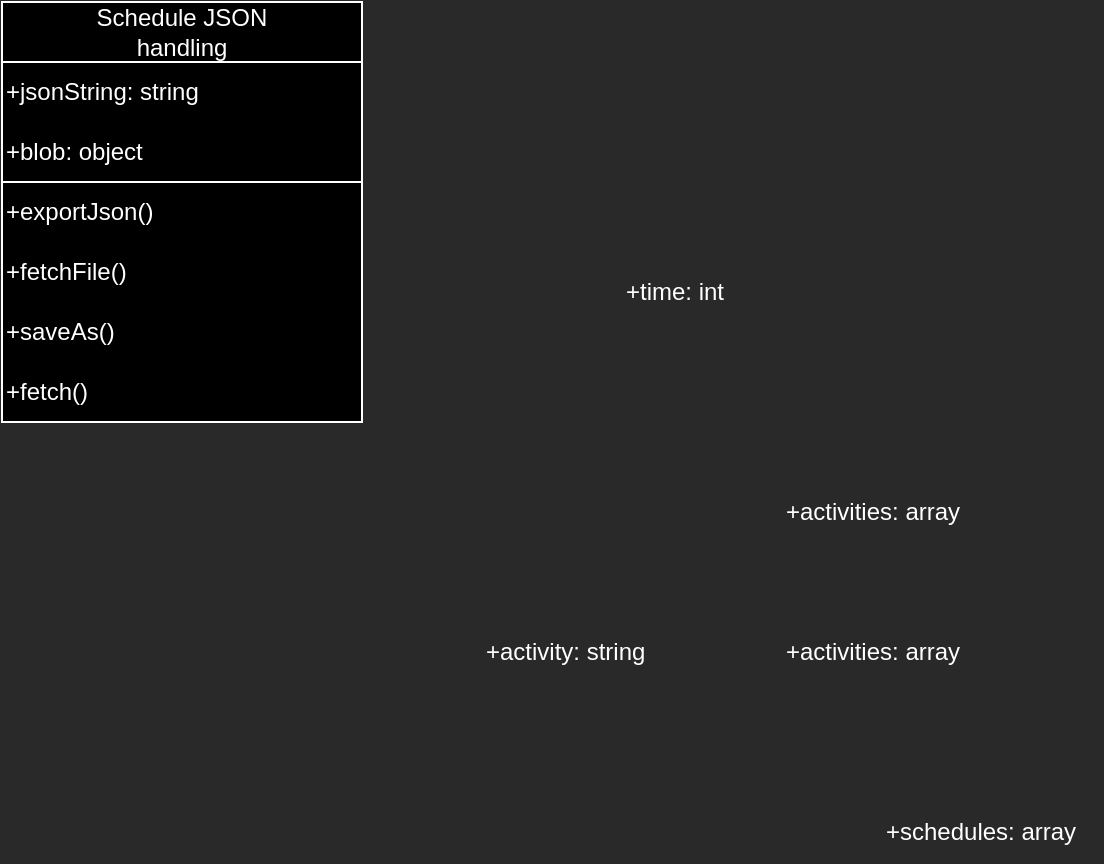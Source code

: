 <mxfile version="24.2.3" type="device">
  <diagram id="C5RBs43oDa-KdzZeNtuy" name="Page-1">
    <mxGraphModel dx="1434" dy="780" grid="1" gridSize="10" guides="1" tooltips="1" connect="1" arrows="1" fold="1" page="1" pageScale="1" pageWidth="827" pageHeight="1169" background="#292929" math="0" shadow="0">
      <root>
        <mxCell id="WIyWlLk6GJQsqaUBKTNV-0" />
        <mxCell id="WIyWlLk6GJQsqaUBKTNV-1" parent="WIyWlLk6GJQsqaUBKTNV-0" />
        <mxCell id="PInWMZVVjpH-Zrs9QVDF-2" value="dsa" style="rounded=0;whiteSpace=wrap;html=1;fillColor=#000000;strokeColor=#FFFFFF;" vertex="1" parent="WIyWlLk6GJQsqaUBKTNV-1">
          <mxGeometry x="120" y="150" width="180" height="60" as="geometry" />
        </mxCell>
        <mxCell id="eQhBQ4GFZ5qmZsiNC9Xa-2" value="dsa" style="rounded=0;whiteSpace=wrap;html=1;fillColor=#000000;strokeColor=#FFFFFF;" parent="WIyWlLk6GJQsqaUBKTNV-1" vertex="1">
          <mxGeometry x="120" y="120" width="180" height="30" as="geometry" />
        </mxCell>
        <mxCell id="eQhBQ4GFZ5qmZsiNC9Xa-3" value="Schedule JSON handling" style="text;html=1;align=center;verticalAlign=middle;whiteSpace=wrap;rounded=0;fillColor=none;strokeColor=none;fontColor=#FFFFFF;" parent="WIyWlLk6GJQsqaUBKTNV-1" vertex="1">
          <mxGeometry x="160" y="120" width="100" height="30" as="geometry" />
        </mxCell>
        <mxCell id="eQhBQ4GFZ5qmZsiNC9Xa-5" value="+activity: string" style="text;html=1;align=left;verticalAlign=middle;whiteSpace=wrap;rounded=0;fontColor=#FFFFFF;" parent="WIyWlLk6GJQsqaUBKTNV-1" vertex="1">
          <mxGeometry x="360" y="430" width="90" height="30" as="geometry" />
        </mxCell>
        <mxCell id="eQhBQ4GFZ5qmZsiNC9Xa-6" value="+time: int" style="text;html=1;align=left;verticalAlign=middle;whiteSpace=wrap;rounded=0;fontColor=#FFFFFF;" parent="WIyWlLk6GJQsqaUBKTNV-1" vertex="1">
          <mxGeometry x="430" y="250" width="90" height="30" as="geometry" />
        </mxCell>
        <mxCell id="eQhBQ4GFZ5qmZsiNC9Xa-7" value="+activities: array" style="text;html=1;align=left;verticalAlign=middle;whiteSpace=wrap;rounded=0;fontColor=#FFFFFF;" parent="WIyWlLk6GJQsqaUBKTNV-1" vertex="1">
          <mxGeometry x="510" y="360" width="90" height="30" as="geometry" />
        </mxCell>
        <mxCell id="eQhBQ4GFZ5qmZsiNC9Xa-8" value="+activities: array" style="text;html=1;align=left;verticalAlign=middle;whiteSpace=wrap;rounded=0;fontColor=#FFFFFF;" parent="WIyWlLk6GJQsqaUBKTNV-1" vertex="1">
          <mxGeometry x="510" y="430" width="90" height="30" as="geometry" />
        </mxCell>
        <mxCell id="eQhBQ4GFZ5qmZsiNC9Xa-9" value="+schedules: array" style="text;html=1;align=left;verticalAlign=middle;whiteSpace=wrap;rounded=0;fontColor=#FFFFFF;" parent="WIyWlLk6GJQsqaUBKTNV-1" vertex="1">
          <mxGeometry x="560" y="520" width="110" height="30" as="geometry" />
        </mxCell>
        <mxCell id="eQhBQ4GFZ5qmZsiNC9Xa-11" value="" style="rounded=0;whiteSpace=wrap;html=1;fillColor=#000000;strokeColor=#FFFFFF;" parent="WIyWlLk6GJQsqaUBKTNV-1" vertex="1">
          <mxGeometry x="120" y="210" width="180" height="120" as="geometry" />
        </mxCell>
        <mxCell id="eQhBQ4GFZ5qmZsiNC9Xa-14" value="+exportJson()" style="text;html=1;align=left;verticalAlign=middle;whiteSpace=wrap;rounded=0;fontColor=#FFFFFF;" parent="WIyWlLk6GJQsqaUBKTNV-1" vertex="1">
          <mxGeometry x="120" y="210" width="110" height="30" as="geometry" />
        </mxCell>
        <mxCell id="eQhBQ4GFZ5qmZsiNC9Xa-15" value="+fetchFile()" style="text;html=1;align=left;verticalAlign=middle;whiteSpace=wrap;rounded=0;fontColor=#FFFFFF;" parent="WIyWlLk6GJQsqaUBKTNV-1" vertex="1">
          <mxGeometry x="120" y="240" width="110" height="30" as="geometry" />
        </mxCell>
        <mxCell id="PInWMZVVjpH-Zrs9QVDF-0" value="+jsonString: string" style="text;html=1;align=left;verticalAlign=middle;whiteSpace=wrap;rounded=0;fontColor=#FFFFFF;" vertex="1" parent="WIyWlLk6GJQsqaUBKTNV-1">
          <mxGeometry x="120" y="150" width="110" height="30" as="geometry" />
        </mxCell>
        <mxCell id="PInWMZVVjpH-Zrs9QVDF-1" value="+saveAs()" style="text;html=1;align=left;verticalAlign=middle;whiteSpace=wrap;rounded=0;fontColor=#FFFFFF;" vertex="1" parent="WIyWlLk6GJQsqaUBKTNV-1">
          <mxGeometry x="120" y="270" width="110" height="30" as="geometry" />
        </mxCell>
        <mxCell id="PInWMZVVjpH-Zrs9QVDF-3" value="+fetch()" style="text;html=1;align=left;verticalAlign=middle;whiteSpace=wrap;rounded=0;fontColor=#FFFFFF;" vertex="1" parent="WIyWlLk6GJQsqaUBKTNV-1">
          <mxGeometry x="120" y="300" width="110" height="30" as="geometry" />
        </mxCell>
        <mxCell id="PInWMZVVjpH-Zrs9QVDF-4" value="+blob: object" style="text;html=1;align=left;verticalAlign=middle;whiteSpace=wrap;rounded=0;fontColor=#FFFFFF;" vertex="1" parent="WIyWlLk6GJQsqaUBKTNV-1">
          <mxGeometry x="120" y="180" width="110" height="30" as="geometry" />
        </mxCell>
      </root>
    </mxGraphModel>
  </diagram>
</mxfile>
